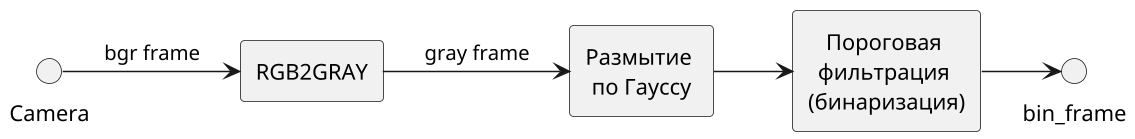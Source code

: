 @startuml image-processing-pipeline
skinparam defaultTextAlignment center
skinparam dpi 150
skinparam nodesep 50

' left to right direction

rectangle "RGB2GRAY" as GRAY
rectangle "Размытие \nпо Гауссу" as GAUSS
rectangle "Пороговая \nфильтрация \n(бинаризация)" as THRESHOLD

Camera -> GRAY: "bgr frame"
GRAY -> GAUSS: "gray frame"
GAUSS -> THRESHOLD
THRESHOLD -> bin_frame

@enduml